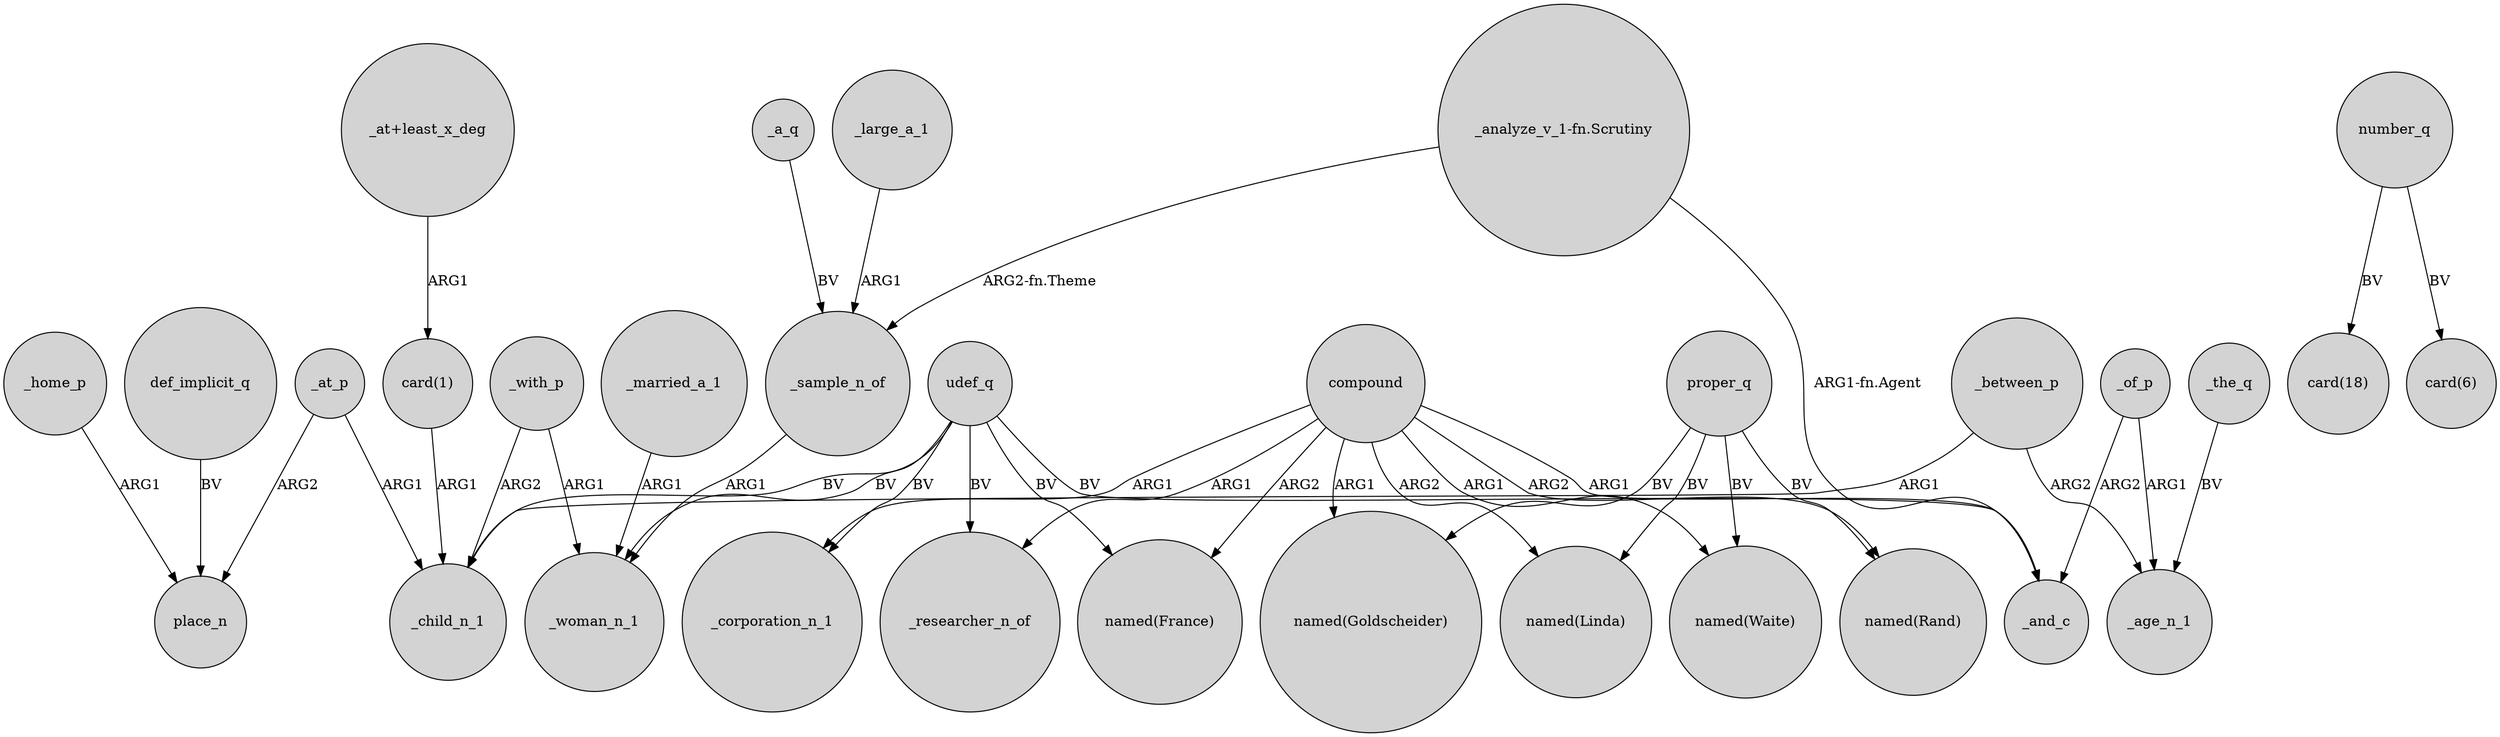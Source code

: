 digraph {
	node [shape=circle style=filled]
	_at_p -> place_n [label=ARG2]
	_with_p -> _woman_n_1 [label=ARG1]
	proper_q -> "named(Waite)" [label=BV]
	compound -> _researcher_n_of [label=ARG1]
	udef_q -> _child_n_1 [label=BV]
	udef_q -> _woman_n_1 [label=BV]
	_a_q -> _sample_n_of [label=BV]
	"_at+least_x_deg" -> "card(1)" [label=ARG1]
	compound -> "named(Linda)" [label=ARG2]
	"_analyze_v_1-fn.Scrutiny" -> _sample_n_of [label="ARG2-fn.Theme"]
	_of_p -> _and_c [label=ARG2]
	def_implicit_q -> place_n [label=BV]
	_between_p -> _child_n_1 [label=ARG1]
	number_q -> "card(18)" [label=BV]
	compound -> "named(Waite)" [label=ARG1]
	_at_p -> _child_n_1 [label=ARG1]
	compound -> "named(Rand)" [label=ARG2]
	_sample_n_of -> _woman_n_1 [label=ARG1]
	udef_q -> _corporation_n_1 [label=BV]
	compound -> "named(France)" [label=ARG2]
	udef_q -> "named(France)" [label=BV]
	_married_a_1 -> _woman_n_1 [label=ARG1]
	_with_p -> _child_n_1 [label=ARG2]
	compound -> _corporation_n_1 [label=ARG1]
	proper_q -> "named(Linda)" [label=BV]
	udef_q -> _researcher_n_of [label=BV]
	_large_a_1 -> _sample_n_of [label=ARG1]
	"card(1)" -> _child_n_1 [label=ARG1]
	compound -> _and_c [label=ARG1]
	number_q -> "card(6)" [label=BV]
	"_analyze_v_1-fn.Scrutiny" -> _and_c [label="ARG1-fn.Agent"]
	_of_p -> _age_n_1 [label=ARG1]
	proper_q -> "named(Rand)" [label=BV]
	compound -> "named(Goldscheider)" [label=ARG1]
	proper_q -> "named(Goldscheider)" [label=BV]
	_between_p -> _age_n_1 [label=ARG2]
	udef_q -> _and_c [label=BV]
	_home_p -> place_n [label=ARG1]
	_the_q -> _age_n_1 [label=BV]
}
